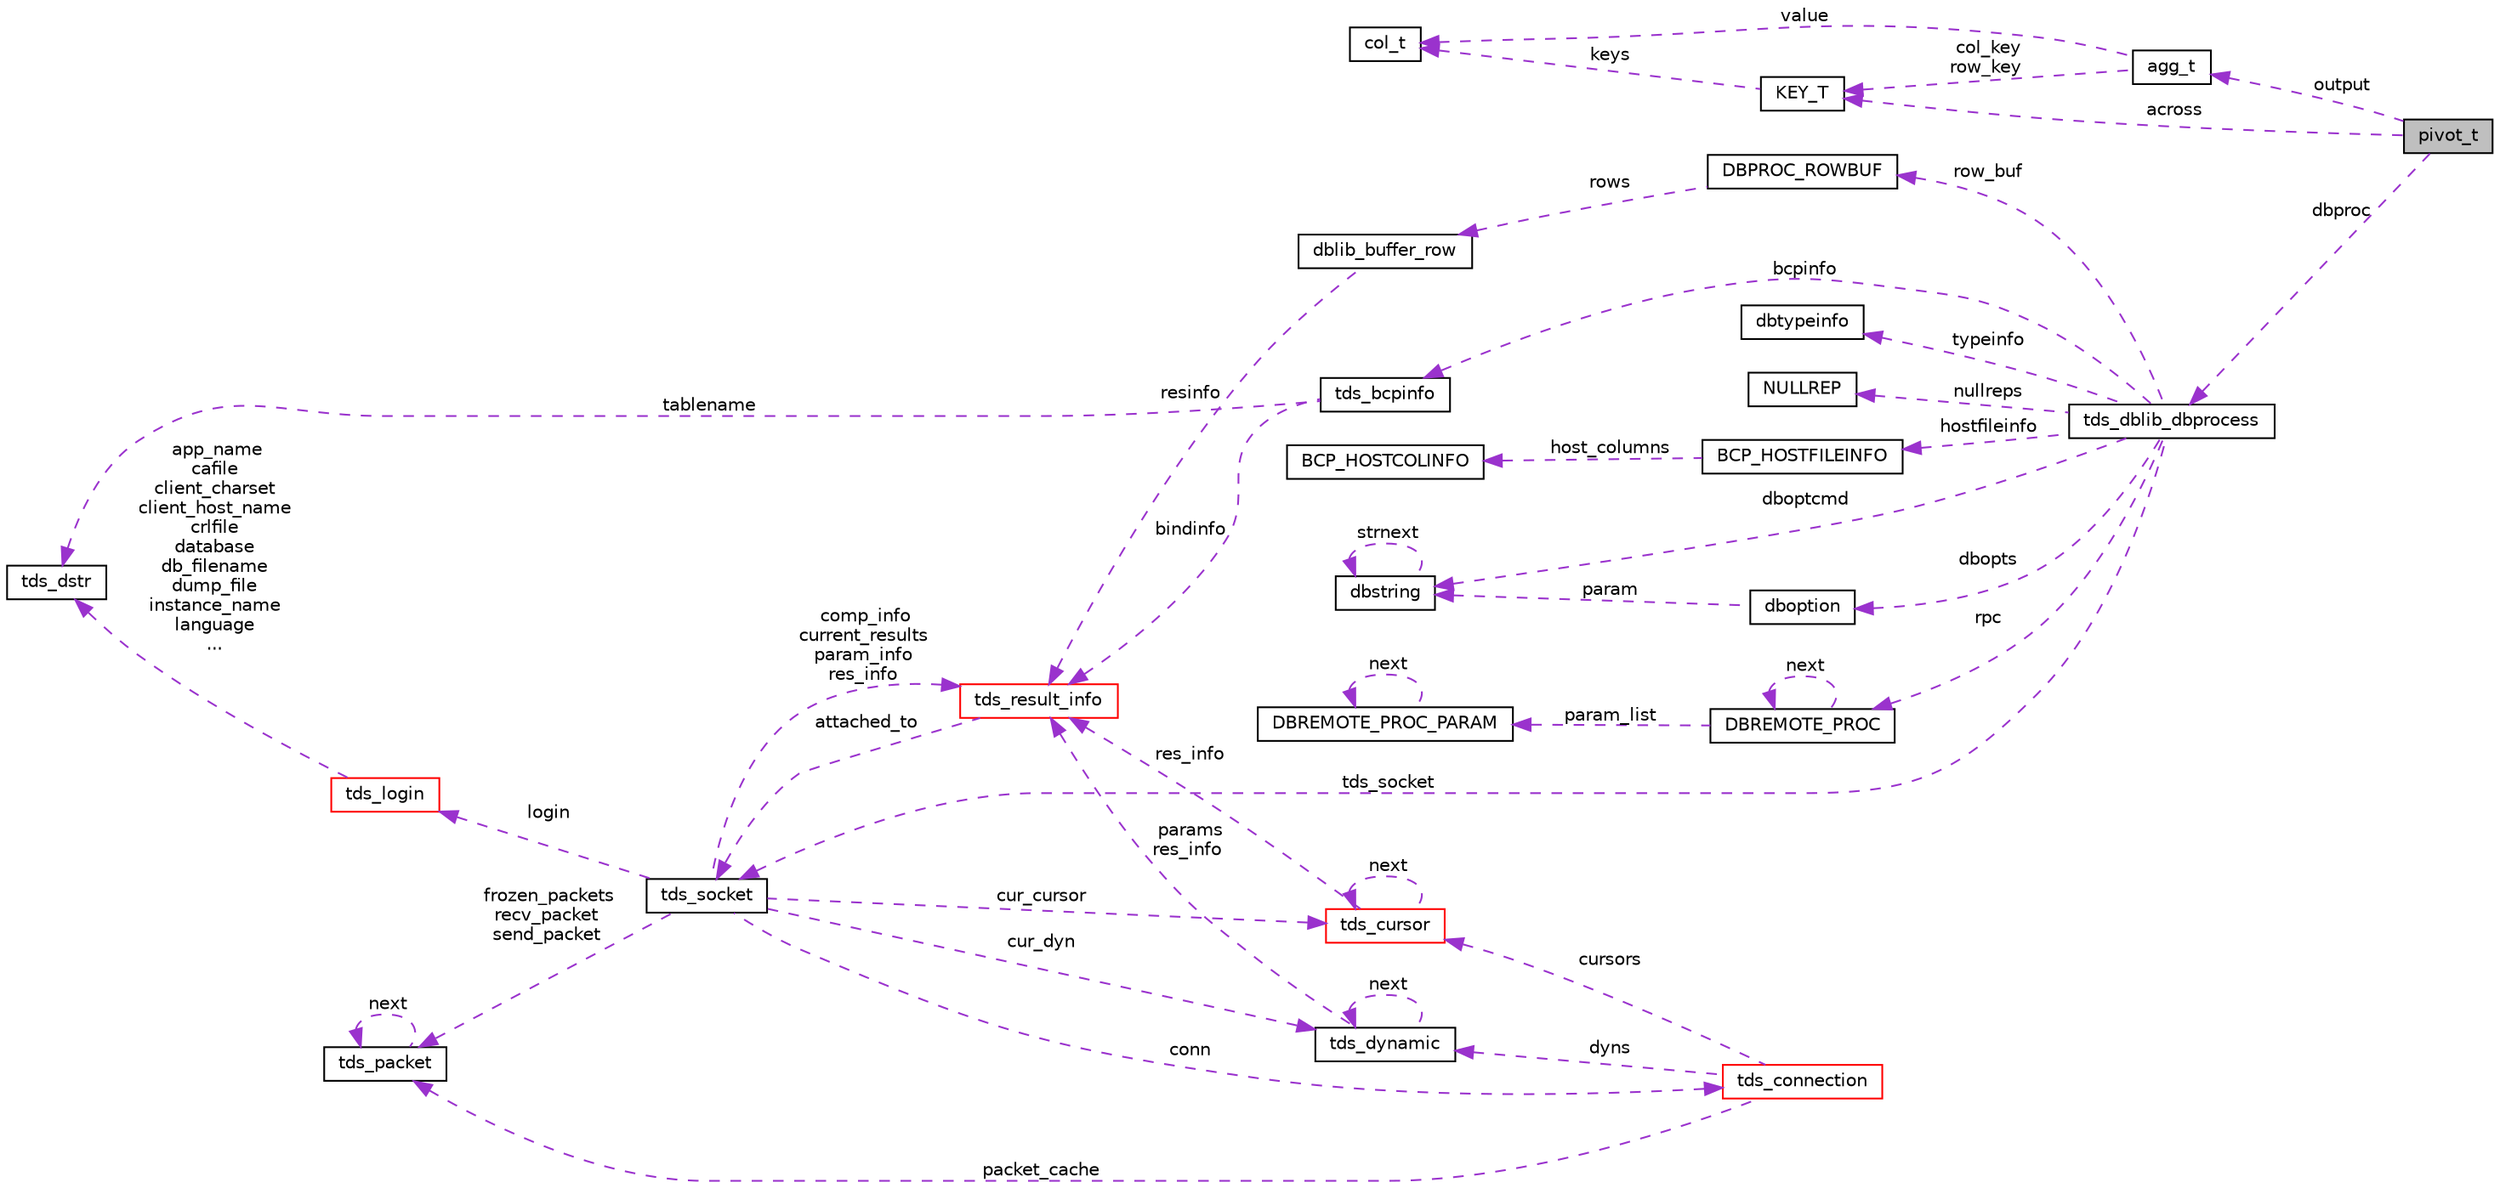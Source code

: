 digraph "pivot_t"
{
 // LATEX_PDF_SIZE
  edge [fontname="Helvetica",fontsize="10",labelfontname="Helvetica",labelfontsize="10"];
  node [fontname="Helvetica",fontsize="10",shape=record];
  rankdir="LR";
  Node1 [label="pivot_t",height=0.2,width=0.4,color="black", fillcolor="grey75", style="filled", fontcolor="black",tooltip=" "];
  Node2 -> Node1 [dir="back",color="darkorchid3",fontsize="10",style="dashed",label=" across" ,fontname="Helvetica"];
  Node2 [label="KEY_T",height=0.2,width=0.4,color="black", fillcolor="white", style="filled",URL="$a00583.html",tooltip=" "];
  Node3 -> Node2 [dir="back",color="darkorchid3",fontsize="10",style="dashed",label=" keys" ,fontname="Helvetica"];
  Node3 [label="col_t",height=0.2,width=0.4,color="black", fillcolor="white", style="filled",URL="$a00623.html",tooltip=" "];
  Node4 -> Node1 [dir="back",color="darkorchid3",fontsize="10",style="dashed",label=" output" ,fontname="Helvetica"];
  Node4 [label="agg_t",height=0.2,width=0.4,color="black", fillcolor="white", style="filled",URL="$a00631.html",tooltip=" "];
  Node3 -> Node4 [dir="back",color="darkorchid3",fontsize="10",style="dashed",label=" value" ,fontname="Helvetica"];
  Node2 -> Node4 [dir="back",color="darkorchid3",fontsize="10",style="dashed",label=" col_key\nrow_key" ,fontname="Helvetica"];
  Node5 -> Node1 [dir="back",color="darkorchid3",fontsize="10",style="dashed",label=" dbproc" ,fontname="Helvetica"];
  Node5 [label="tds_dblib_dbprocess",height=0.2,width=0.4,color="black", fillcolor="white", style="filled",URL="$a00943.html",tooltip=" "];
  Node6 -> Node5 [dir="back",color="darkorchid3",fontsize="10",style="dashed",label=" nullreps" ,fontname="Helvetica"];
  Node6 [label="NULLREP",height=0.2,width=0.4,color="black", fillcolor="white", style="filled",URL="$a00939.html",tooltip=" "];
  Node7 -> Node5 [dir="back",color="darkorchid3",fontsize="10",style="dashed",label=" hostfileinfo" ,fontname="Helvetica"];
  Node7 [label="BCP_HOSTFILEINFO",height=0.2,width=0.4,color="black", fillcolor="white", style="filled",URL="$a00923.html",tooltip=" "];
  Node8 -> Node7 [dir="back",color="darkorchid3",fontsize="10",style="dashed",label=" host_columns" ,fontname="Helvetica"];
  Node8 [label="BCP_HOSTCOLINFO",height=0.2,width=0.4,color="black", fillcolor="white", style="filled",URL="$a00919.html",tooltip=" "];
  Node9 -> Node5 [dir="back",color="darkorchid3",fontsize="10",style="dashed",label=" tds_socket" ,fontname="Helvetica"];
  Node9 [label="tds_socket",height=0.2,width=0.4,color="black", fillcolor="white", style="filled",URL="$a01235.html",tooltip="Information for a server connection."];
  Node10 -> Node9 [dir="back",color="darkorchid3",fontsize="10",style="dashed",label=" login" ,fontname="Helvetica"];
  Node10 [label="tds_login",height=0.2,width=0.4,color="red", fillcolor="white", style="filled",URL="$a01143.html",tooltip=" "];
  Node13 -> Node10 [dir="back",color="darkorchid3",fontsize="10",style="dashed",label=" app_name\ncafile\nclient_charset\nclient_host_name\ncrlfile\ndatabase\ndb_filename\ndump_file\ninstance_name\nlanguage\n..." ,fontname="Helvetica"];
  Node13 [label="tds_dstr",height=0.2,width=0.4,color="black", fillcolor="white", style="filled",URL="$a01283.html",tooltip="Structure to hold a string."];
  Node14 -> Node9 [dir="back",color="darkorchid3",fontsize="10",style="dashed",label=" frozen_packets\nrecv_packet\nsend_packet" ,fontname="Helvetica"];
  Node14 [label="tds_packet",height=0.2,width=0.4,color="black", fillcolor="white", style="filled",URL="$a01223.html",tooltip=" "];
  Node14 -> Node14 [dir="back",color="darkorchid3",fontsize="10",style="dashed",label=" next" ,fontname="Helvetica"];
  Node15 -> Node9 [dir="back",color="darkorchid3",fontsize="10",style="dashed",label=" cur_dyn" ,fontname="Helvetica"];
  Node15 [label="tds_dynamic",height=0.2,width=0.4,color="black", fillcolor="white", style="filled",URL="$a01207.html",tooltip="Holds information for a dynamic (also called prepared) query."];
  Node15 -> Node15 [dir="back",color="darkorchid3",fontsize="10",style="dashed",label=" next" ,fontname="Helvetica"];
  Node16 -> Node15 [dir="back",color="darkorchid3",fontsize="10",style="dashed",label=" params\nres_info" ,fontname="Helvetica"];
  Node16 [label="tds_result_info",height=0.2,width=0.4,color="red", fillcolor="white", style="filled",URL="$a01183.html",tooltip="Hold information for any results."];
  Node9 -> Node16 [dir="back",color="darkorchid3",fontsize="10",style="dashed",label=" attached_to" ,fontname="Helvetica"];
  Node16 -> Node9 [dir="back",color="darkorchid3",fontsize="10",style="dashed",label=" comp_info\ncurrent_results\nparam_info\nres_info" ,fontname="Helvetica"];
  Node24 -> Node9 [dir="back",color="darkorchid3",fontsize="10",style="dashed",label=" cur_cursor" ,fontname="Helvetica"];
  Node24 [label="tds_cursor",height=0.2,width=0.4,color="red", fillcolor="white", style="filled",URL="$a01199.html",tooltip="Holds informations about a cursor."];
  Node16 -> Node24 [dir="back",color="darkorchid3",fontsize="10",style="dashed",label=" res_info" ,fontname="Helvetica"];
  Node24 -> Node24 [dir="back",color="darkorchid3",fontsize="10",style="dashed",label=" next" ,fontname="Helvetica"];
  Node26 -> Node9 [dir="back",color="darkorchid3",fontsize="10",style="dashed",label=" conn" ,fontname="Helvetica"];
  Node26 [label="tds_connection",height=0.2,width=0.4,color="red", fillcolor="white", style="filled",URL="$a01231.html",tooltip=" "];
  Node14 -> Node26 [dir="back",color="darkorchid3",fontsize="10",style="dashed",label=" packet_cache" ,fontname="Helvetica"];
  Node15 -> Node26 [dir="back",color="darkorchid3",fontsize="10",style="dashed",label=" dyns" ,fontname="Helvetica"];
  Node24 -> Node26 [dir="back",color="darkorchid3",fontsize="10",style="dashed",label=" cursors" ,fontname="Helvetica"];
  Node32 -> Node5 [dir="back",color="darkorchid3",fontsize="10",style="dashed",label=" bcpinfo" ,fontname="Helvetica"];
  Node32 [label="tds_bcpinfo",height=0.2,width=0.4,color="black", fillcolor="white", style="filled",URL="$a01247.html",tooltip=" "];
  Node16 -> Node32 [dir="back",color="darkorchid3",fontsize="10",style="dashed",label=" bindinfo" ,fontname="Helvetica"];
  Node13 -> Node32 [dir="back",color="darkorchid3",fontsize="10",style="dashed",label=" tablename" ,fontname="Helvetica"];
  Node33 -> Node5 [dir="back",color="darkorchid3",fontsize="10",style="dashed",label=" dboptcmd" ,fontname="Helvetica"];
  Node33 [label="dbstring",height=0.2,width=0.4,color="black", fillcolor="white", style="filled",URL="$a01331.html",tooltip=" "];
  Node33 -> Node33 [dir="back",color="darkorchid3",fontsize="10",style="dashed",label=" strnext" ,fontname="Helvetica"];
  Node34 -> Node5 [dir="back",color="darkorchid3",fontsize="10",style="dashed",label=" row_buf" ,fontname="Helvetica"];
  Node34 [label="DBPROC_ROWBUF",height=0.2,width=0.4,color="black", fillcolor="white", style="filled",URL="$a00915.html",tooltip=" "];
  Node35 -> Node34 [dir="back",color="darkorchid3",fontsize="10",style="dashed",label=" rows" ,fontname="Helvetica"];
  Node35 [label="dblib_buffer_row",height=0.2,width=0.4,color="black", fillcolor="white", style="filled",URL="$a00611.html",tooltip=" "];
  Node16 -> Node35 [dir="back",color="darkorchid3",fontsize="10",style="dashed",label=" resinfo" ,fontname="Helvetica"];
  Node36 -> Node5 [dir="back",color="darkorchid3",fontsize="10",style="dashed",label=" dbopts" ,fontname="Helvetica"];
  Node36 [label="dboption",height=0.2,width=0.4,color="black", fillcolor="white", style="filled",URL="$a00935.html",tooltip=" "];
  Node33 -> Node36 [dir="back",color="darkorchid3",fontsize="10",style="dashed",label=" param" ,fontname="Helvetica"];
  Node37 -> Node5 [dir="back",color="darkorchid3",fontsize="10",style="dashed",label=" rpc" ,fontname="Helvetica"];
  Node37 [label="DBREMOTE_PROC",height=0.2,width=0.4,color="black", fillcolor="white", style="filled",URL="$a00931.html",tooltip=" "];
  Node38 -> Node37 [dir="back",color="darkorchid3",fontsize="10",style="dashed",label=" param_list" ,fontname="Helvetica"];
  Node38 [label="DBREMOTE_PROC_PARAM",height=0.2,width=0.4,color="black", fillcolor="white", style="filled",URL="$a00927.html",tooltip=" "];
  Node38 -> Node38 [dir="back",color="darkorchid3",fontsize="10",style="dashed",label=" next" ,fontname="Helvetica"];
  Node37 -> Node37 [dir="back",color="darkorchid3",fontsize="10",style="dashed",label=" next" ,fontname="Helvetica"];
  Node39 -> Node5 [dir="back",color="darkorchid3",fontsize="10",style="dashed",label=" typeinfo" ,fontname="Helvetica"];
  Node39 [label="dbtypeinfo",height=0.2,width=0.4,color="black", fillcolor="white", style="filled",URL="$a01327.html",tooltip=" "];
}
